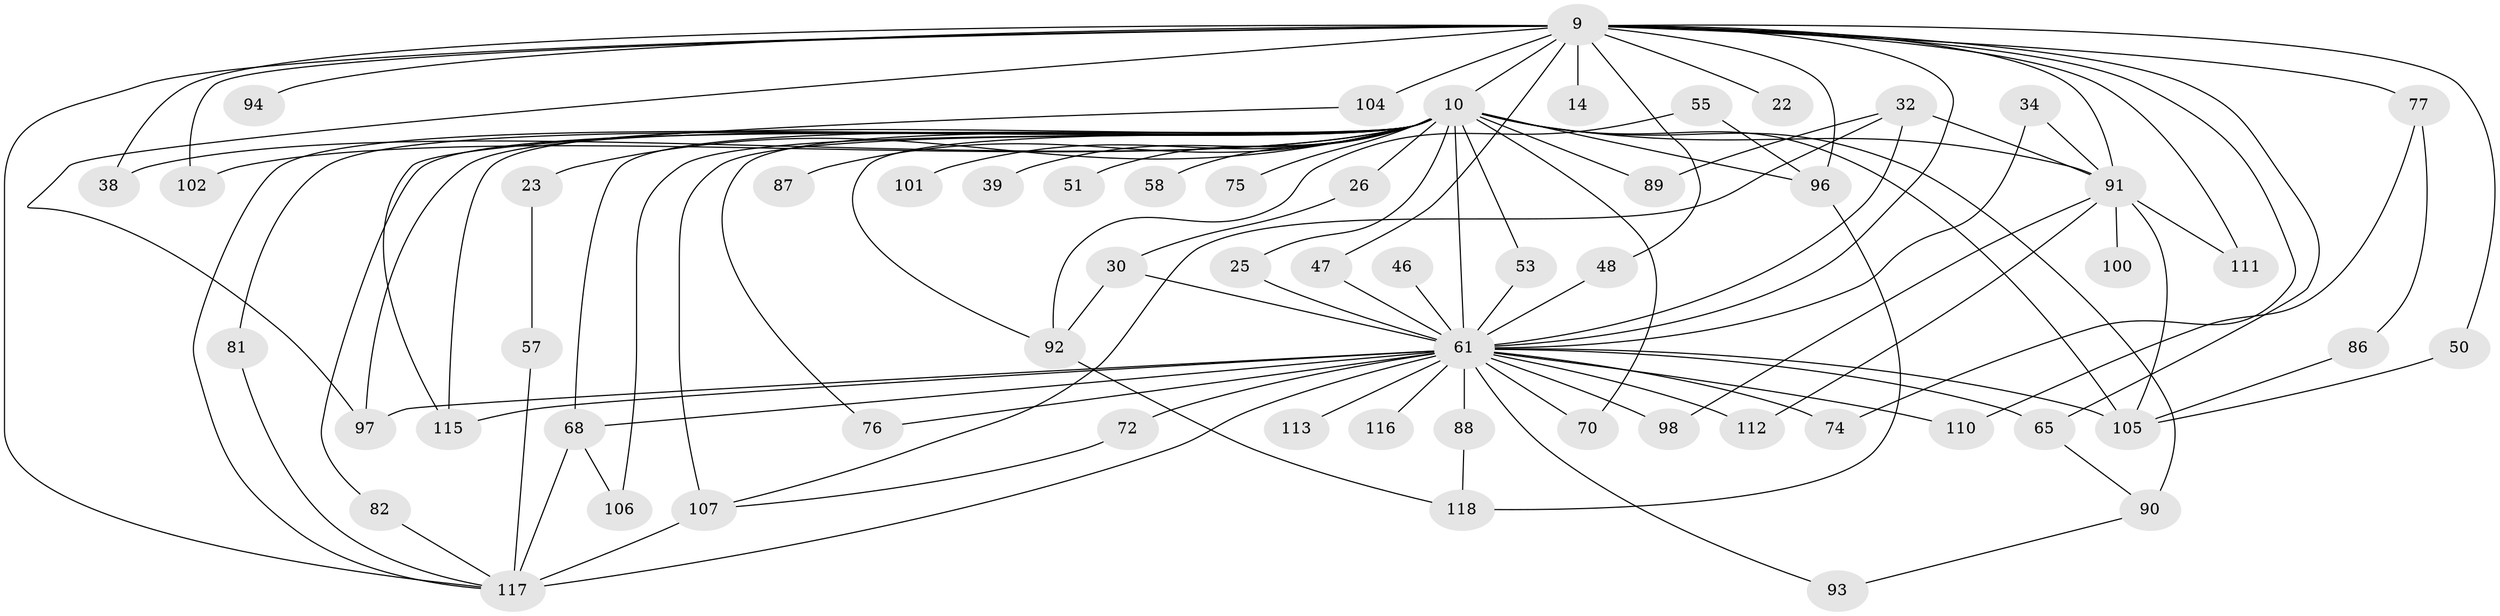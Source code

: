 // original degree distribution, {19: 0.01694915254237288, 21: 0.01694915254237288, 26: 0.00847457627118644, 14: 0.00847457627118644, 25: 0.00847457627118644, 32: 0.00847457627118644, 20: 0.00847457627118644, 22: 0.00847457627118644, 4: 0.06779661016949153, 6: 0.03389830508474576, 5: 0.0423728813559322, 2: 0.4661016949152542, 7: 0.00847457627118644, 3: 0.2966101694915254}
// Generated by graph-tools (version 1.1) at 2025/44/03/09/25 04:44:29]
// undirected, 59 vertices, 104 edges
graph export_dot {
graph [start="1"]
  node [color=gray90,style=filled];
  9 [super="+7+5"];
  10 [super="+2+6"];
  14;
  22;
  23;
  25;
  26;
  30;
  32 [super="+15"];
  34 [super="+19"];
  38;
  39;
  46;
  47;
  48 [super="+18"];
  50;
  51;
  53;
  55;
  57;
  58 [super="+27"];
  61 [super="+8+41+4"];
  65 [super="+11"];
  68 [super="+20+44+52"];
  70;
  72;
  74 [super="+45"];
  75;
  76 [super="+24"];
  77;
  81;
  82;
  86;
  87;
  88 [super="+60"];
  89;
  90 [super="+49"];
  91 [super="+42+69+85+67+33"];
  92 [super="+40"];
  93;
  94;
  96 [super="+13"];
  97 [super="+79+83"];
  98 [super="+62"];
  100 [super="+95"];
  101 [super="+35"];
  102 [super="+78"];
  104;
  105 [super="+84+28+56"];
  106;
  107 [super="+99"];
  110;
  111;
  112;
  113 [super="+31"];
  115 [super="+103"];
  116;
  117 [super="+109"];
  118 [super="+114"];
  9 -- 10 [weight=12];
  9 -- 14 [weight=2];
  9 -- 22 [weight=2];
  9 -- 38;
  9 -- 77 [weight=2];
  9 -- 94 [weight=2];
  9 -- 104 [weight=2];
  9 -- 65;
  9 -- 74 [weight=2];
  9 -- 47;
  9 -- 111;
  9 -- 50;
  9 -- 102;
  9 -- 96;
  9 -- 61 [weight=9];
  9 -- 48;
  9 -- 91 [weight=3];
  9 -- 97;
  9 -- 117 [weight=3];
  10 -- 25;
  10 -- 26 [weight=2];
  10 -- 39 [weight=2];
  10 -- 58 [weight=3];
  10 -- 82;
  10 -- 102 [weight=2];
  10 -- 107 [weight=2];
  10 -- 70;
  10 -- 75 [weight=2];
  10 -- 23 [weight=2];
  10 -- 97 [weight=3];
  10 -- 51 [weight=2];
  10 -- 38;
  10 -- 53;
  10 -- 61 [weight=14];
  10 -- 76;
  10 -- 81;
  10 -- 87 [weight=2];
  10 -- 89;
  10 -- 90 [weight=2];
  10 -- 92 [weight=2];
  10 -- 96 [weight=2];
  10 -- 101 [weight=3];
  10 -- 106;
  10 -- 91 [weight=6];
  10 -- 115;
  10 -- 105 [weight=5];
  10 -- 117 [weight=2];
  10 -- 68 [weight=2];
  23 -- 57;
  25 -- 61;
  26 -- 30;
  30 -- 92;
  30 -- 61;
  32 -- 89;
  32 -- 61 [weight=3];
  32 -- 107;
  32 -- 91;
  34 -- 61 [weight=2];
  34 -- 91;
  46 -- 61;
  47 -- 61;
  48 -- 61 [weight=2];
  50 -- 105;
  53 -- 61;
  55 -- 92;
  55 -- 96;
  57 -- 117;
  61 -- 117 [weight=5];
  61 -- 72;
  61 -- 74;
  61 -- 98;
  61 -- 105 [weight=3];
  61 -- 112;
  61 -- 113 [weight=3];
  61 -- 116 [weight=2];
  61 -- 70;
  61 -- 88 [weight=3];
  61 -- 93;
  61 -- 110;
  61 -- 65;
  61 -- 115;
  61 -- 76;
  61 -- 97;
  61 -- 68 [weight=2];
  65 -- 90;
  68 -- 117;
  68 -- 106;
  72 -- 107;
  77 -- 86;
  77 -- 110;
  81 -- 117;
  82 -- 117;
  86 -- 105;
  88 -- 118;
  90 -- 93;
  91 -- 112;
  91 -- 100 [weight=3];
  91 -- 111;
  91 -- 98 [weight=2];
  91 -- 105;
  92 -- 118;
  96 -- 118;
  104 -- 115;
  107 -- 117;
}
